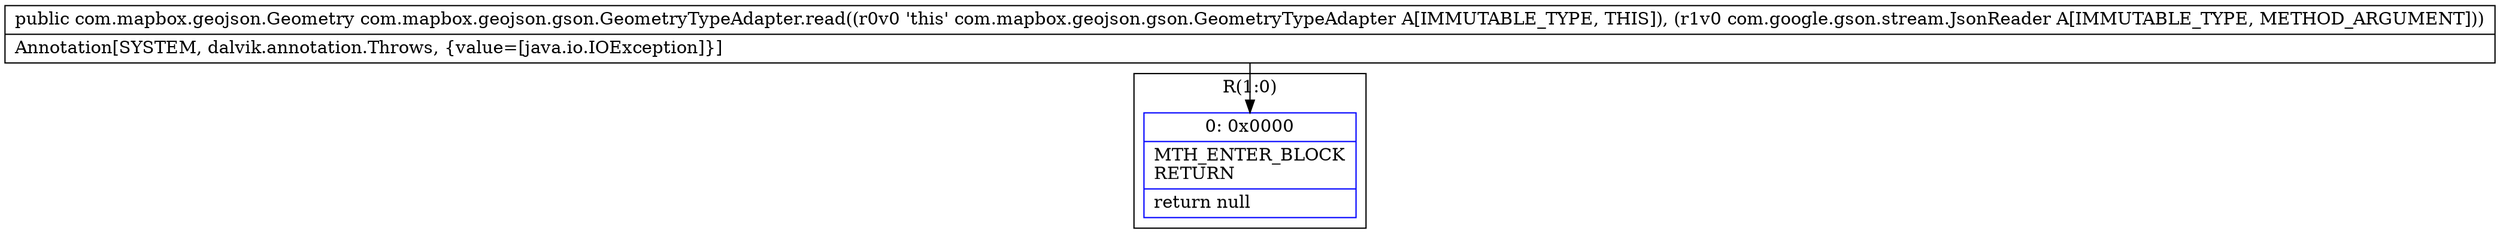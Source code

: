 digraph "CFG forcom.mapbox.geojson.gson.GeometryTypeAdapter.read(Lcom\/google\/gson\/stream\/JsonReader;)Lcom\/mapbox\/geojson\/Geometry;" {
subgraph cluster_Region_1207039191 {
label = "R(1:0)";
node [shape=record,color=blue];
Node_0 [shape=record,label="{0\:\ 0x0000|MTH_ENTER_BLOCK\lRETURN\l|return null\l}"];
}
MethodNode[shape=record,label="{public com.mapbox.geojson.Geometry com.mapbox.geojson.gson.GeometryTypeAdapter.read((r0v0 'this' com.mapbox.geojson.gson.GeometryTypeAdapter A[IMMUTABLE_TYPE, THIS]), (r1v0 com.google.gson.stream.JsonReader A[IMMUTABLE_TYPE, METHOD_ARGUMENT]))  | Annotation[SYSTEM, dalvik.annotation.Throws, \{value=[java.io.IOException]\}]\l}"];
MethodNode -> Node_0;
}


